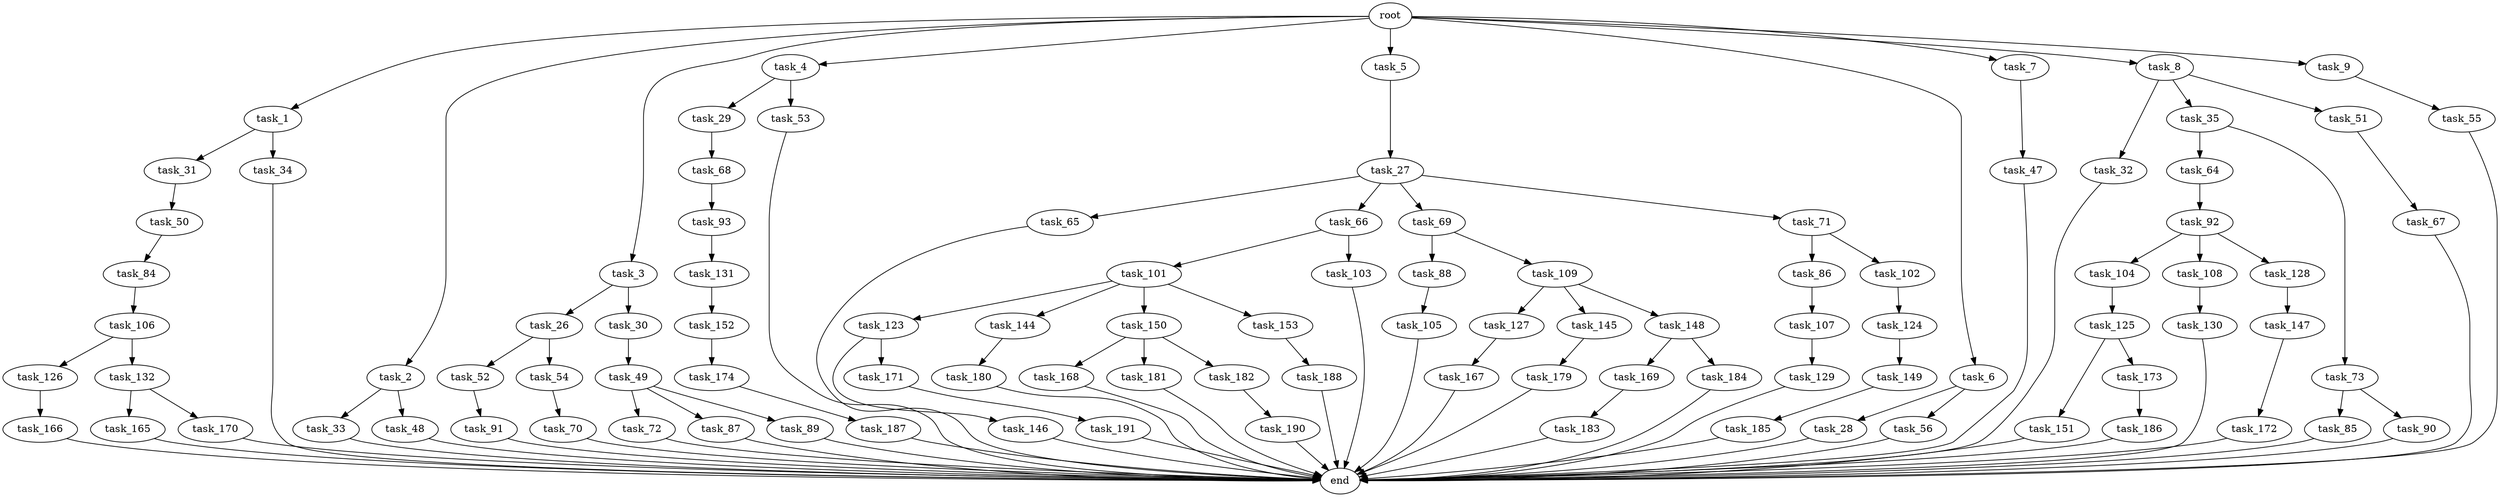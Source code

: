 digraph G {
  root [size="0.000000"];
  task_1 [size="2.048000"];
  task_2 [size="2.048000"];
  task_3 [size="2.048000"];
  task_4 [size="2.048000"];
  task_5 [size="2.048000"];
  task_6 [size="2.048000"];
  task_7 [size="2.048000"];
  task_8 [size="2.048000"];
  task_9 [size="2.048000"];
  task_26 [size="1099511627.776000"];
  task_27 [size="1391569403.904000"];
  task_28 [size="1099511627.776000"];
  task_29 [size="1717986918.400000"];
  task_30 [size="1099511627.776000"];
  task_31 [size="1099511627.776000"];
  task_32 [size="1391569403.904000"];
  task_33 [size="429496729.600000"];
  task_34 [size="1099511627.776000"];
  task_35 [size="1391569403.904000"];
  task_47 [size="68719476.736000"];
  task_48 [size="429496729.600000"];
  task_49 [size="841813590.016000"];
  task_50 [size="841813590.016000"];
  task_51 [size="1391569403.904000"];
  task_52 [size="1391569403.904000"];
  task_53 [size="1717986918.400000"];
  task_54 [size="1391569403.904000"];
  task_55 [size="1099511627.776000"];
  task_56 [size="1099511627.776000"];
  task_64 [size="1717986918.400000"];
  task_65 [size="1717986918.400000"];
  task_66 [size="1717986918.400000"];
  task_67 [size="618475290.624000"];
  task_68 [size="1099511627.776000"];
  task_69 [size="1717986918.400000"];
  task_70 [size="1099511627.776000"];
  task_71 [size="1717986918.400000"];
  task_72 [size="618475290.624000"];
  task_73 [size="1717986918.400000"];
  task_84 [size="618475290.624000"];
  task_85 [size="1099511627.776000"];
  task_86 [size="1099511627.776000"];
  task_87 [size="618475290.624000"];
  task_88 [size="68719476.736000"];
  task_89 [size="618475290.624000"];
  task_90 [size="1099511627.776000"];
  task_91 [size="841813590.016000"];
  task_92 [size="1717986918.400000"];
  task_93 [size="154618822.656000"];
  task_101 [size="68719476.736000"];
  task_102 [size="1099511627.776000"];
  task_103 [size="68719476.736000"];
  task_104 [size="1099511627.776000"];
  task_105 [size="68719476.736000"];
  task_106 [size="1717986918.400000"];
  task_107 [size="1717986918.400000"];
  task_108 [size="1099511627.776000"];
  task_109 [size="68719476.736000"];
  task_123 [size="841813590.016000"];
  task_124 [size="841813590.016000"];
  task_125 [size="274877906.944000"];
  task_126 [size="154618822.656000"];
  task_127 [size="841813590.016000"];
  task_128 [size="1099511627.776000"];
  task_129 [size="68719476.736000"];
  task_130 [size="1391569403.904000"];
  task_131 [size="1717986918.400000"];
  task_132 [size="154618822.656000"];
  task_144 [size="841813590.016000"];
  task_145 [size="841813590.016000"];
  task_146 [size="1391569403.904000"];
  task_147 [size="1391569403.904000"];
  task_148 [size="841813590.016000"];
  task_149 [size="618475290.624000"];
  task_150 [size="841813590.016000"];
  task_151 [size="1099511627.776000"];
  task_152 [size="68719476.736000"];
  task_153 [size="841813590.016000"];
  task_165 [size="68719476.736000"];
  task_166 [size="618475290.624000"];
  task_167 [size="274877906.944000"];
  task_168 [size="68719476.736000"];
  task_169 [size="1717986918.400000"];
  task_170 [size="68719476.736000"];
  task_171 [size="1391569403.904000"];
  task_172 [size="841813590.016000"];
  task_173 [size="1099511627.776000"];
  task_174 [size="1099511627.776000"];
  task_179 [size="429496729.600000"];
  task_180 [size="154618822.656000"];
  task_181 [size="68719476.736000"];
  task_182 [size="68719476.736000"];
  task_183 [size="274877906.944000"];
  task_184 [size="1717986918.400000"];
  task_185 [size="618475290.624000"];
  task_186 [size="618475290.624000"];
  task_187 [size="618475290.624000"];
  task_188 [size="154618822.656000"];
  task_190 [size="1717986918.400000"];
  task_191 [size="1391569403.904000"];
  end [size="0.000000"];

  root -> task_1 [size="1.000000"];
  root -> task_2 [size="1.000000"];
  root -> task_3 [size="1.000000"];
  root -> task_4 [size="1.000000"];
  root -> task_5 [size="1.000000"];
  root -> task_6 [size="1.000000"];
  root -> task_7 [size="1.000000"];
  root -> task_8 [size="1.000000"];
  root -> task_9 [size="1.000000"];
  task_1 -> task_31 [size="536870912.000000"];
  task_1 -> task_34 [size="536870912.000000"];
  task_2 -> task_33 [size="209715200.000000"];
  task_2 -> task_48 [size="209715200.000000"];
  task_3 -> task_26 [size="536870912.000000"];
  task_3 -> task_30 [size="536870912.000000"];
  task_4 -> task_29 [size="838860800.000000"];
  task_4 -> task_53 [size="838860800.000000"];
  task_5 -> task_27 [size="679477248.000000"];
  task_6 -> task_28 [size="536870912.000000"];
  task_6 -> task_56 [size="536870912.000000"];
  task_7 -> task_47 [size="33554432.000000"];
  task_8 -> task_32 [size="679477248.000000"];
  task_8 -> task_35 [size="679477248.000000"];
  task_8 -> task_51 [size="679477248.000000"];
  task_9 -> task_55 [size="536870912.000000"];
  task_26 -> task_52 [size="679477248.000000"];
  task_26 -> task_54 [size="679477248.000000"];
  task_27 -> task_65 [size="838860800.000000"];
  task_27 -> task_66 [size="838860800.000000"];
  task_27 -> task_69 [size="838860800.000000"];
  task_27 -> task_71 [size="838860800.000000"];
  task_28 -> end [size="1.000000"];
  task_29 -> task_68 [size="536870912.000000"];
  task_30 -> task_49 [size="411041792.000000"];
  task_31 -> task_50 [size="411041792.000000"];
  task_32 -> end [size="1.000000"];
  task_33 -> end [size="1.000000"];
  task_34 -> end [size="1.000000"];
  task_35 -> task_64 [size="838860800.000000"];
  task_35 -> task_73 [size="838860800.000000"];
  task_47 -> end [size="1.000000"];
  task_48 -> end [size="1.000000"];
  task_49 -> task_72 [size="301989888.000000"];
  task_49 -> task_87 [size="301989888.000000"];
  task_49 -> task_89 [size="301989888.000000"];
  task_50 -> task_84 [size="301989888.000000"];
  task_51 -> task_67 [size="301989888.000000"];
  task_52 -> task_91 [size="411041792.000000"];
  task_53 -> end [size="1.000000"];
  task_54 -> task_70 [size="536870912.000000"];
  task_55 -> end [size="1.000000"];
  task_56 -> end [size="1.000000"];
  task_64 -> task_92 [size="838860800.000000"];
  task_65 -> end [size="1.000000"];
  task_66 -> task_101 [size="33554432.000000"];
  task_66 -> task_103 [size="33554432.000000"];
  task_67 -> end [size="1.000000"];
  task_68 -> task_93 [size="75497472.000000"];
  task_69 -> task_88 [size="33554432.000000"];
  task_69 -> task_109 [size="33554432.000000"];
  task_70 -> end [size="1.000000"];
  task_71 -> task_86 [size="536870912.000000"];
  task_71 -> task_102 [size="536870912.000000"];
  task_72 -> end [size="1.000000"];
  task_73 -> task_85 [size="536870912.000000"];
  task_73 -> task_90 [size="536870912.000000"];
  task_84 -> task_106 [size="838860800.000000"];
  task_85 -> end [size="1.000000"];
  task_86 -> task_107 [size="838860800.000000"];
  task_87 -> end [size="1.000000"];
  task_88 -> task_105 [size="33554432.000000"];
  task_89 -> end [size="1.000000"];
  task_90 -> end [size="1.000000"];
  task_91 -> end [size="1.000000"];
  task_92 -> task_104 [size="536870912.000000"];
  task_92 -> task_108 [size="536870912.000000"];
  task_92 -> task_128 [size="536870912.000000"];
  task_93 -> task_131 [size="838860800.000000"];
  task_101 -> task_123 [size="411041792.000000"];
  task_101 -> task_144 [size="411041792.000000"];
  task_101 -> task_150 [size="411041792.000000"];
  task_101 -> task_153 [size="411041792.000000"];
  task_102 -> task_124 [size="411041792.000000"];
  task_103 -> end [size="1.000000"];
  task_104 -> task_125 [size="134217728.000000"];
  task_105 -> end [size="1.000000"];
  task_106 -> task_126 [size="75497472.000000"];
  task_106 -> task_132 [size="75497472.000000"];
  task_107 -> task_129 [size="33554432.000000"];
  task_108 -> task_130 [size="679477248.000000"];
  task_109 -> task_127 [size="411041792.000000"];
  task_109 -> task_145 [size="411041792.000000"];
  task_109 -> task_148 [size="411041792.000000"];
  task_123 -> task_146 [size="679477248.000000"];
  task_123 -> task_171 [size="679477248.000000"];
  task_124 -> task_149 [size="301989888.000000"];
  task_125 -> task_151 [size="536870912.000000"];
  task_125 -> task_173 [size="536870912.000000"];
  task_126 -> task_166 [size="301989888.000000"];
  task_127 -> task_167 [size="134217728.000000"];
  task_128 -> task_147 [size="679477248.000000"];
  task_129 -> end [size="1.000000"];
  task_130 -> end [size="1.000000"];
  task_131 -> task_152 [size="33554432.000000"];
  task_132 -> task_165 [size="33554432.000000"];
  task_132 -> task_170 [size="33554432.000000"];
  task_144 -> task_180 [size="75497472.000000"];
  task_145 -> task_179 [size="209715200.000000"];
  task_146 -> end [size="1.000000"];
  task_147 -> task_172 [size="411041792.000000"];
  task_148 -> task_169 [size="838860800.000000"];
  task_148 -> task_184 [size="838860800.000000"];
  task_149 -> task_185 [size="301989888.000000"];
  task_150 -> task_168 [size="33554432.000000"];
  task_150 -> task_181 [size="33554432.000000"];
  task_150 -> task_182 [size="33554432.000000"];
  task_151 -> end [size="1.000000"];
  task_152 -> task_174 [size="536870912.000000"];
  task_153 -> task_188 [size="75497472.000000"];
  task_165 -> end [size="1.000000"];
  task_166 -> end [size="1.000000"];
  task_167 -> end [size="1.000000"];
  task_168 -> end [size="1.000000"];
  task_169 -> task_183 [size="134217728.000000"];
  task_170 -> end [size="1.000000"];
  task_171 -> task_191 [size="679477248.000000"];
  task_172 -> end [size="1.000000"];
  task_173 -> task_186 [size="301989888.000000"];
  task_174 -> task_187 [size="301989888.000000"];
  task_179 -> end [size="1.000000"];
  task_180 -> end [size="1.000000"];
  task_181 -> end [size="1.000000"];
  task_182 -> task_190 [size="838860800.000000"];
  task_183 -> end [size="1.000000"];
  task_184 -> end [size="1.000000"];
  task_185 -> end [size="1.000000"];
  task_186 -> end [size="1.000000"];
  task_187 -> end [size="1.000000"];
  task_188 -> end [size="1.000000"];
  task_190 -> end [size="1.000000"];
  task_191 -> end [size="1.000000"];
}
